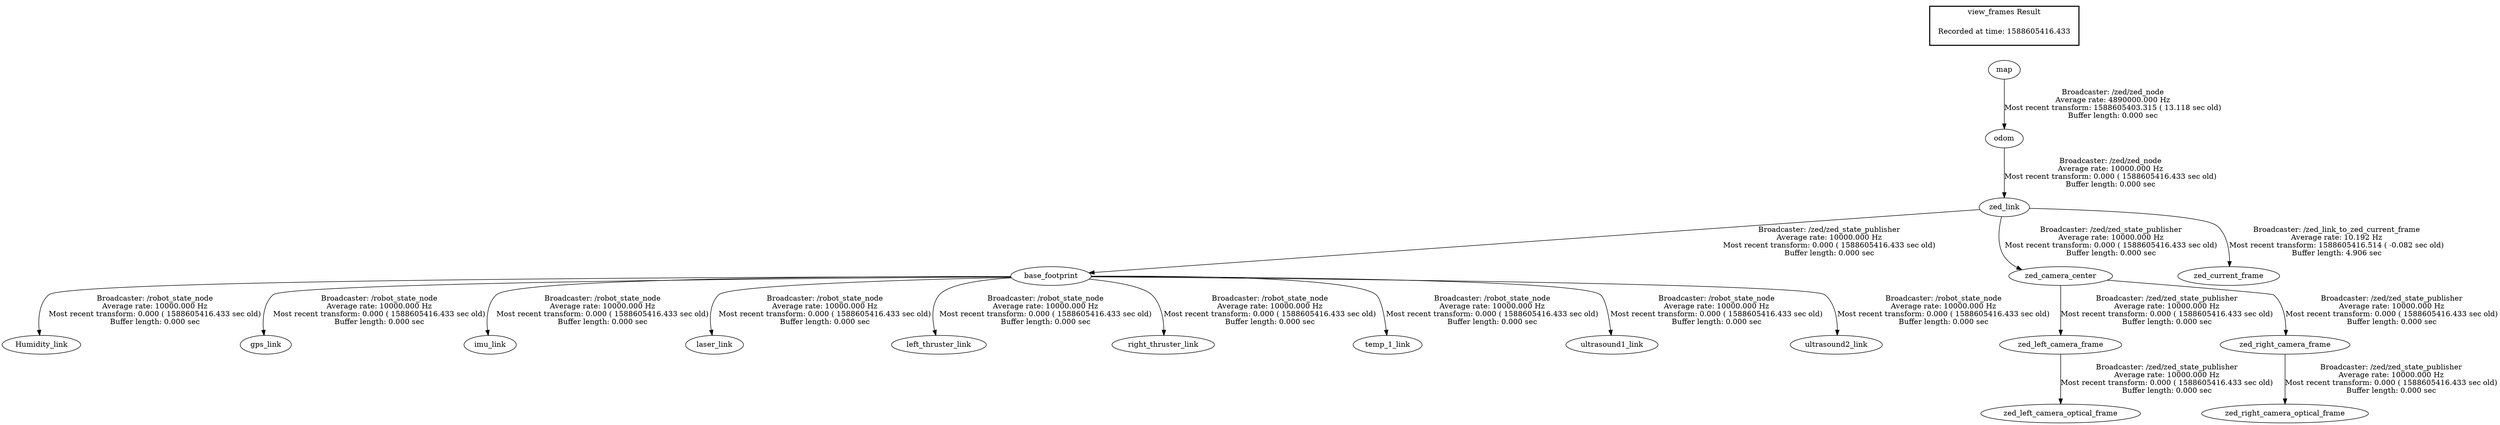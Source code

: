digraph G {
"base_footprint" -> "Humidity_link"[label="Broadcaster: /robot_state_node\nAverage rate: 10000.000 Hz\nMost recent transform: 0.000 ( 1588605416.433 sec old)\nBuffer length: 0.000 sec\n"];
"zed_link" -> "base_footprint"[label="Broadcaster: /zed/zed_state_publisher\nAverage rate: 10000.000 Hz\nMost recent transform: 0.000 ( 1588605416.433 sec old)\nBuffer length: 0.000 sec\n"];
"base_footprint" -> "gps_link"[label="Broadcaster: /robot_state_node\nAverage rate: 10000.000 Hz\nMost recent transform: 0.000 ( 1588605416.433 sec old)\nBuffer length: 0.000 sec\n"];
"base_footprint" -> "imu_link"[label="Broadcaster: /robot_state_node\nAverage rate: 10000.000 Hz\nMost recent transform: 0.000 ( 1588605416.433 sec old)\nBuffer length: 0.000 sec\n"];
"base_footprint" -> "laser_link"[label="Broadcaster: /robot_state_node\nAverage rate: 10000.000 Hz\nMost recent transform: 0.000 ( 1588605416.433 sec old)\nBuffer length: 0.000 sec\n"];
"base_footprint" -> "left_thruster_link"[label="Broadcaster: /robot_state_node\nAverage rate: 10000.000 Hz\nMost recent transform: 0.000 ( 1588605416.433 sec old)\nBuffer length: 0.000 sec\n"];
"base_footprint" -> "right_thruster_link"[label="Broadcaster: /robot_state_node\nAverage rate: 10000.000 Hz\nMost recent transform: 0.000 ( 1588605416.433 sec old)\nBuffer length: 0.000 sec\n"];
"base_footprint" -> "temp_1_link"[label="Broadcaster: /robot_state_node\nAverage rate: 10000.000 Hz\nMost recent transform: 0.000 ( 1588605416.433 sec old)\nBuffer length: 0.000 sec\n"];
"base_footprint" -> "ultrasound1_link"[label="Broadcaster: /robot_state_node\nAverage rate: 10000.000 Hz\nMost recent transform: 0.000 ( 1588605416.433 sec old)\nBuffer length: 0.000 sec\n"];
"base_footprint" -> "ultrasound2_link"[label="Broadcaster: /robot_state_node\nAverage rate: 10000.000 Hz\nMost recent transform: 0.000 ( 1588605416.433 sec old)\nBuffer length: 0.000 sec\n"];
"odom" -> "zed_link"[label="Broadcaster: /zed/zed_node\nAverage rate: 10000.000 Hz\nMost recent transform: 0.000 ( 1588605416.433 sec old)\nBuffer length: 0.000 sec\n"];
"zed_link" -> "zed_camera_center"[label="Broadcaster: /zed/zed_state_publisher\nAverage rate: 10000.000 Hz\nMost recent transform: 0.000 ( 1588605416.433 sec old)\nBuffer length: 0.000 sec\n"];
"zed_camera_center" -> "zed_left_camera_frame"[label="Broadcaster: /zed/zed_state_publisher\nAverage rate: 10000.000 Hz\nMost recent transform: 0.000 ( 1588605416.433 sec old)\nBuffer length: 0.000 sec\n"];
"zed_left_camera_frame" -> "zed_left_camera_optical_frame"[label="Broadcaster: /zed/zed_state_publisher\nAverage rate: 10000.000 Hz\nMost recent transform: 0.000 ( 1588605416.433 sec old)\nBuffer length: 0.000 sec\n"];
"zed_camera_center" -> "zed_right_camera_frame"[label="Broadcaster: /zed/zed_state_publisher\nAverage rate: 10000.000 Hz\nMost recent transform: 0.000 ( 1588605416.433 sec old)\nBuffer length: 0.000 sec\n"];
"zed_right_camera_frame" -> "zed_right_camera_optical_frame"[label="Broadcaster: /zed/zed_state_publisher\nAverage rate: 10000.000 Hz\nMost recent transform: 0.000 ( 1588605416.433 sec old)\nBuffer length: 0.000 sec\n"];
"map" -> "odom"[label="Broadcaster: /zed/zed_node\nAverage rate: 4890000.000 Hz\nMost recent transform: 1588605403.315 ( 13.118 sec old)\nBuffer length: 0.000 sec\n"];
"zed_link" -> "zed_current_frame"[label="Broadcaster: /zed_link_to_zed_current_frame\nAverage rate: 10.192 Hz\nMost recent transform: 1588605416.514 ( -0.082 sec old)\nBuffer length: 4.906 sec\n"];
edge [style=invis];
 subgraph cluster_legend { style=bold; color=black; label ="view_frames Result";
"Recorded at time: 1588605416.433"[ shape=plaintext ] ;
 }->"map";
}